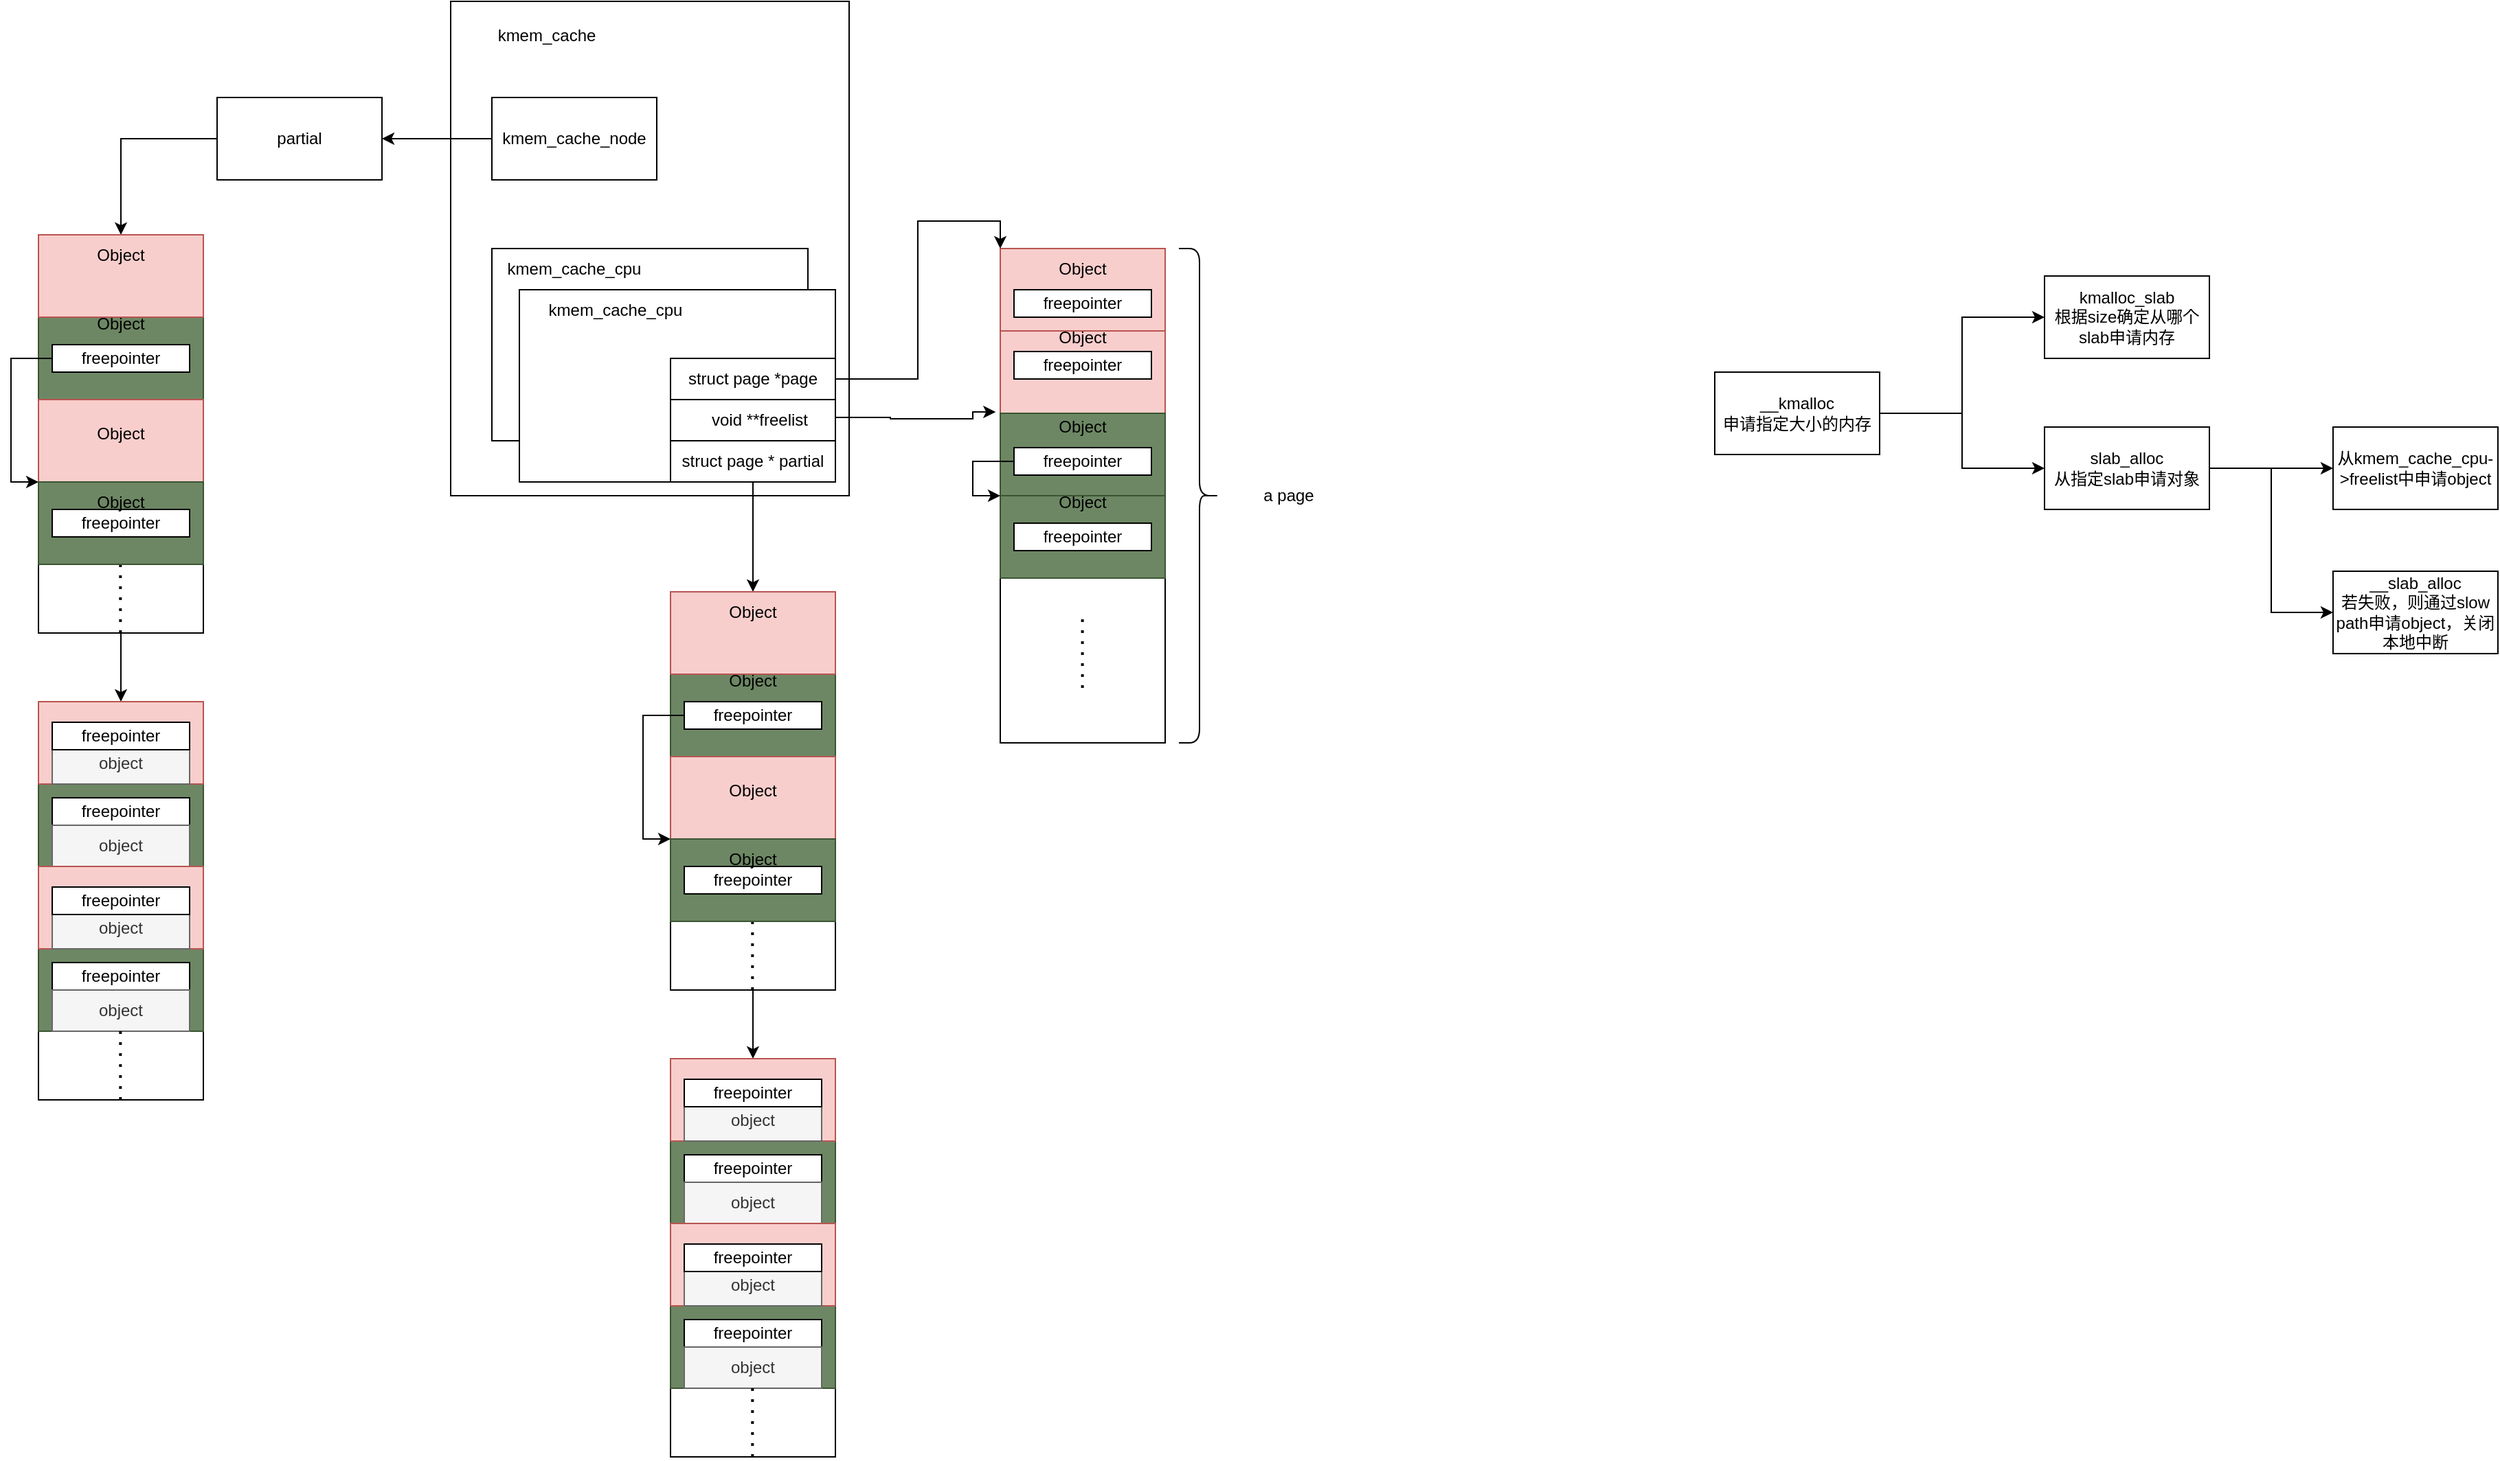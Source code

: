 <mxfile version="21.2.8" type="device">
  <diagram name="第 1 页" id="tX3Kw-8hxWoJnyAvWVm0">
    <mxGraphModel dx="1195" dy="697" grid="1" gridSize="10" guides="1" tooltips="1" connect="1" arrows="1" fold="1" page="1" pageScale="1" pageWidth="2339" pageHeight="3300" math="0" shadow="0">
      <root>
        <mxCell id="0" />
        <mxCell id="1" parent="0" />
        <mxCell id="5HV7a1OXDI3dRgfCxBMq-1" value="" style="rounded=0;whiteSpace=wrap;html=1;" vertex="1" parent="1">
          <mxGeometry x="550" y="270" width="290" height="360" as="geometry" />
        </mxCell>
        <mxCell id="5HV7a1OXDI3dRgfCxBMq-82" value="" style="rounded=0;whiteSpace=wrap;html=1;" vertex="1" parent="1">
          <mxGeometry x="580" y="450" width="230" height="140" as="geometry" />
        </mxCell>
        <mxCell id="5HV7a1OXDI3dRgfCxBMq-2" value="" style="rounded=0;whiteSpace=wrap;html=1;" vertex="1" parent="1">
          <mxGeometry x="600" y="480" width="230" height="140" as="geometry" />
        </mxCell>
        <mxCell id="5HV7a1OXDI3dRgfCxBMq-3" value="kmem_cache_cpu" style="text;html=1;strokeColor=none;fillColor=none;align=center;verticalAlign=middle;whiteSpace=wrap;rounded=0;" vertex="1" parent="1">
          <mxGeometry x="610" y="480" width="120" height="30" as="geometry" />
        </mxCell>
        <mxCell id="5HV7a1OXDI3dRgfCxBMq-5" value="" style="rounded=0;whiteSpace=wrap;html=1;" vertex="1" parent="1">
          <mxGeometry x="950" y="450" width="120" height="360" as="geometry" />
        </mxCell>
        <mxCell id="5HV7a1OXDI3dRgfCxBMq-6" value="" style="shape=curlyBracket;whiteSpace=wrap;html=1;rounded=1;flipH=1;labelPosition=right;verticalLabelPosition=middle;align=left;verticalAlign=middle;" vertex="1" parent="1">
          <mxGeometry x="1080" y="450" width="30" height="360" as="geometry" />
        </mxCell>
        <mxCell id="5HV7a1OXDI3dRgfCxBMq-7" value="a page" style="text;html=1;strokeColor=none;fillColor=none;align=center;verticalAlign=middle;whiteSpace=wrap;rounded=0;" vertex="1" parent="1">
          <mxGeometry x="1130" y="615" width="60" height="30" as="geometry" />
        </mxCell>
        <mxCell id="5HV7a1OXDI3dRgfCxBMq-8" value="" style="rounded=0;whiteSpace=wrap;html=1;fillColor=#f8cecc;strokeColor=#b85450;" vertex="1" parent="1">
          <mxGeometry x="950" y="450" width="120" height="60" as="geometry" />
        </mxCell>
        <mxCell id="5HV7a1OXDI3dRgfCxBMq-9" value="" style="rounded=0;whiteSpace=wrap;html=1;fillColor=#f8cecc;strokeColor=#b85450;" vertex="1" parent="1">
          <mxGeometry x="950" y="510" width="120" height="60" as="geometry" />
        </mxCell>
        <mxCell id="5HV7a1OXDI3dRgfCxBMq-10" value="" style="rounded=0;whiteSpace=wrap;html=1;fillColor=#6d8764;fontColor=#ffffff;strokeColor=#3A5431;" vertex="1" parent="1">
          <mxGeometry x="950" y="570" width="120" height="60" as="geometry" />
        </mxCell>
        <mxCell id="5HV7a1OXDI3dRgfCxBMq-14" value="" style="rounded=0;whiteSpace=wrap;html=1;fillColor=#6d8764;fontColor=#ffffff;strokeColor=#3A5431;" vertex="1" parent="1">
          <mxGeometry x="950" y="630" width="120" height="60" as="geometry" />
        </mxCell>
        <mxCell id="5HV7a1OXDI3dRgfCxBMq-16" value="" style="endArrow=none;dashed=1;html=1;dashPattern=1 3;strokeWidth=2;rounded=0;" edge="1" parent="1">
          <mxGeometry width="50" height="50" relative="1" as="geometry">
            <mxPoint x="1009.8" y="770" as="sourcePoint" />
            <mxPoint x="1009.8" y="720" as="targetPoint" />
          </mxGeometry>
        </mxCell>
        <mxCell id="5HV7a1OXDI3dRgfCxBMq-19" style="edgeStyle=orthogonalEdgeStyle;rounded=0;orthogonalLoop=1;jettySize=auto;html=1;entryX=0;entryY=0;entryDx=0;entryDy=0;" edge="1" parent="1" source="5HV7a1OXDI3dRgfCxBMq-17" target="5HV7a1OXDI3dRgfCxBMq-8">
          <mxGeometry relative="1" as="geometry" />
        </mxCell>
        <mxCell id="5HV7a1OXDI3dRgfCxBMq-17" value="" style="rounded=0;whiteSpace=wrap;html=1;" vertex="1" parent="1">
          <mxGeometry x="710" y="530" width="120" height="30" as="geometry" />
        </mxCell>
        <mxCell id="5HV7a1OXDI3dRgfCxBMq-18" value="struct page *page" style="text;html=1;strokeColor=none;fillColor=none;align=center;verticalAlign=middle;whiteSpace=wrap;rounded=0;" vertex="1" parent="1">
          <mxGeometry x="705" y="530" width="130" height="30" as="geometry" />
        </mxCell>
        <mxCell id="5HV7a1OXDI3dRgfCxBMq-22" style="edgeStyle=orthogonalEdgeStyle;rounded=0;orthogonalLoop=1;jettySize=auto;html=1;entryX=-0.028;entryY=0.017;entryDx=0;entryDy=0;entryPerimeter=0;" edge="1" parent="1">
          <mxGeometry relative="1" as="geometry">
            <mxPoint x="810" y="573.0" as="sourcePoint" />
            <mxPoint x="946.64" y="569.02" as="targetPoint" />
            <Array as="points">
              <mxPoint x="870" y="573" />
              <mxPoint x="870" y="574" />
              <mxPoint x="930" y="574" />
              <mxPoint x="930" y="569" />
            </Array>
          </mxGeometry>
        </mxCell>
        <mxCell id="5HV7a1OXDI3dRgfCxBMq-20" value="" style="rounded=0;whiteSpace=wrap;html=1;" vertex="1" parent="1">
          <mxGeometry x="710" y="560" width="120" height="30" as="geometry" />
        </mxCell>
        <mxCell id="5HV7a1OXDI3dRgfCxBMq-21" value="void **freelist" style="text;html=1;strokeColor=none;fillColor=none;align=center;verticalAlign=middle;whiteSpace=wrap;rounded=0;" vertex="1" parent="1">
          <mxGeometry x="730" y="560" width="90" height="30" as="geometry" />
        </mxCell>
        <mxCell id="5HV7a1OXDI3dRgfCxBMq-71" style="edgeStyle=orthogonalEdgeStyle;rounded=0;orthogonalLoop=1;jettySize=auto;html=1;" edge="1" parent="1">
          <mxGeometry relative="1" as="geometry">
            <mxPoint x="960" y="605.0" as="sourcePoint" />
            <mxPoint x="950" y="630" as="targetPoint" />
            <Array as="points">
              <mxPoint x="930" y="605" />
              <mxPoint x="930" y="630" />
            </Array>
          </mxGeometry>
        </mxCell>
        <mxCell id="5HV7a1OXDI3dRgfCxBMq-23" value="freepointer" style="rounded=0;whiteSpace=wrap;html=1;" vertex="1" parent="1">
          <mxGeometry x="960" y="595" width="100" height="20" as="geometry" />
        </mxCell>
        <mxCell id="5HV7a1OXDI3dRgfCxBMq-24" value="freepointer" style="rounded=0;whiteSpace=wrap;html=1;" vertex="1" parent="1">
          <mxGeometry x="960" y="525" width="100" height="20" as="geometry" />
        </mxCell>
        <mxCell id="5HV7a1OXDI3dRgfCxBMq-25" value="freepointer" style="rounded=0;whiteSpace=wrap;html=1;" vertex="1" parent="1">
          <mxGeometry x="960" y="480" width="100" height="20" as="geometry" />
        </mxCell>
        <mxCell id="5HV7a1OXDI3dRgfCxBMq-26" value="freepointer" style="rounded=0;whiteSpace=wrap;html=1;" vertex="1" parent="1">
          <mxGeometry x="960" y="650" width="100" height="20" as="geometry" />
        </mxCell>
        <mxCell id="5HV7a1OXDI3dRgfCxBMq-30" value="" style="rounded=0;whiteSpace=wrap;html=1;" vertex="1" parent="1">
          <mxGeometry x="710" y="590" width="120" height="30" as="geometry" />
        </mxCell>
        <mxCell id="5HV7a1OXDI3dRgfCxBMq-47" style="edgeStyle=orthogonalEdgeStyle;rounded=0;orthogonalLoop=1;jettySize=auto;html=1;entryX=0.5;entryY=0;entryDx=0;entryDy=0;" edge="1" parent="1" source="5HV7a1OXDI3dRgfCxBMq-31" target="5HV7a1OXDI3dRgfCxBMq-41">
          <mxGeometry relative="1" as="geometry" />
        </mxCell>
        <mxCell id="5HV7a1OXDI3dRgfCxBMq-31" value="struct page * partial" style="text;html=1;strokeColor=none;fillColor=none;align=center;verticalAlign=middle;whiteSpace=wrap;rounded=0;" vertex="1" parent="1">
          <mxGeometry x="705" y="590" width="130" height="30" as="geometry" />
        </mxCell>
        <mxCell id="5HV7a1OXDI3dRgfCxBMq-65" style="edgeStyle=orthogonalEdgeStyle;rounded=0;orthogonalLoop=1;jettySize=auto;html=1;" edge="1" parent="1" source="5HV7a1OXDI3dRgfCxBMq-32" target="5HV7a1OXDI3dRgfCxBMq-58">
          <mxGeometry relative="1" as="geometry" />
        </mxCell>
        <mxCell id="5HV7a1OXDI3dRgfCxBMq-32" value="" style="rounded=0;whiteSpace=wrap;html=1;" vertex="1" parent="1">
          <mxGeometry x="710" y="700" width="120" height="290" as="geometry" />
        </mxCell>
        <mxCell id="5HV7a1OXDI3dRgfCxBMq-33" value="" style="rounded=0;whiteSpace=wrap;html=1;fillColor=#6d8764;fontColor=#ffffff;strokeColor=#3A5431;" vertex="1" parent="1">
          <mxGeometry x="710" y="760" width="120" height="60" as="geometry" />
        </mxCell>
        <mxCell id="5HV7a1OXDI3dRgfCxBMq-37" value="" style="rounded=0;whiteSpace=wrap;html=1;fillColor=#6d8764;fontColor=#ffffff;strokeColor=#3A5431;" vertex="1" parent="1">
          <mxGeometry x="710" y="880" width="120" height="60" as="geometry" />
        </mxCell>
        <mxCell id="5HV7a1OXDI3dRgfCxBMq-38" value="object" style="text;html=1;strokeColor=#666666;fillColor=#f5f5f5;align=center;verticalAlign=middle;whiteSpace=wrap;rounded=0;fontColor=#333333;" vertex="1" parent="1">
          <mxGeometry x="740" y="910" width="60" height="30" as="geometry" />
        </mxCell>
        <mxCell id="5HV7a1OXDI3dRgfCxBMq-39" value="freepointer" style="rounded=0;whiteSpace=wrap;html=1;" vertex="1" parent="1">
          <mxGeometry x="720" y="890" width="100" height="20" as="geometry" />
        </mxCell>
        <mxCell id="5HV7a1OXDI3dRgfCxBMq-40" value="object" style="text;html=1;strokeColor=#666666;fillColor=#f5f5f5;align=center;verticalAlign=middle;whiteSpace=wrap;rounded=0;fontColor=#333333;" vertex="1" parent="1">
          <mxGeometry x="720" y="910" width="100" height="30" as="geometry" />
        </mxCell>
        <mxCell id="5HV7a1OXDI3dRgfCxBMq-41" value="" style="rounded=0;whiteSpace=wrap;html=1;fillColor=#f8cecc;strokeColor=#b85450;" vertex="1" parent="1">
          <mxGeometry x="710" y="700" width="120" height="60" as="geometry" />
        </mxCell>
        <mxCell id="5HV7a1OXDI3dRgfCxBMq-44" value="" style="rounded=0;whiteSpace=wrap;html=1;fillColor=#f8cecc;strokeColor=#b85450;" vertex="1" parent="1">
          <mxGeometry x="710" y="820" width="120" height="60" as="geometry" />
        </mxCell>
        <mxCell id="5HV7a1OXDI3dRgfCxBMq-48" value="" style="endArrow=none;dashed=1;html=1;dashPattern=1 3;strokeWidth=2;rounded=0;" edge="1" parent="1">
          <mxGeometry width="50" height="50" relative="1" as="geometry">
            <mxPoint x="769.66" y="990" as="sourcePoint" />
            <mxPoint x="769.66" y="940" as="targetPoint" />
          </mxGeometry>
        </mxCell>
        <mxCell id="5HV7a1OXDI3dRgfCxBMq-49" value="" style="rounded=0;whiteSpace=wrap;html=1;" vertex="1" parent="1">
          <mxGeometry x="710" y="1040" width="120" height="290" as="geometry" />
        </mxCell>
        <mxCell id="5HV7a1OXDI3dRgfCxBMq-50" value="" style="rounded=0;whiteSpace=wrap;html=1;fillColor=#6d8764;fontColor=#ffffff;strokeColor=#3A5431;" vertex="1" parent="1">
          <mxGeometry x="710" y="1100" width="120" height="60" as="geometry" />
        </mxCell>
        <mxCell id="5HV7a1OXDI3dRgfCxBMq-51" value="object" style="text;html=1;strokeColor=#666666;fillColor=#f5f5f5;align=center;verticalAlign=middle;whiteSpace=wrap;rounded=0;fontColor=#333333;" vertex="1" parent="1">
          <mxGeometry x="740" y="1130" width="60" height="30" as="geometry" />
        </mxCell>
        <mxCell id="5HV7a1OXDI3dRgfCxBMq-52" value="freepointer" style="rounded=0;whiteSpace=wrap;html=1;" vertex="1" parent="1">
          <mxGeometry x="720" y="1110" width="100" height="20" as="geometry" />
        </mxCell>
        <mxCell id="5HV7a1OXDI3dRgfCxBMq-53" value="object" style="text;html=1;strokeColor=#666666;fillColor=#f5f5f5;align=center;verticalAlign=middle;whiteSpace=wrap;rounded=0;fontColor=#333333;" vertex="1" parent="1">
          <mxGeometry x="720" y="1130" width="100" height="30" as="geometry" />
        </mxCell>
        <mxCell id="5HV7a1OXDI3dRgfCxBMq-54" value="" style="rounded=0;whiteSpace=wrap;html=1;fillColor=#6d8764;fontColor=#ffffff;strokeColor=#3A5431;" vertex="1" parent="1">
          <mxGeometry x="710" y="1220" width="120" height="60" as="geometry" />
        </mxCell>
        <mxCell id="5HV7a1OXDI3dRgfCxBMq-55" value="object" style="text;html=1;strokeColor=#666666;fillColor=#f5f5f5;align=center;verticalAlign=middle;whiteSpace=wrap;rounded=0;fontColor=#333333;" vertex="1" parent="1">
          <mxGeometry x="740" y="1250" width="60" height="30" as="geometry" />
        </mxCell>
        <mxCell id="5HV7a1OXDI3dRgfCxBMq-56" value="freepointer" style="rounded=0;whiteSpace=wrap;html=1;" vertex="1" parent="1">
          <mxGeometry x="720" y="1230" width="100" height="20" as="geometry" />
        </mxCell>
        <mxCell id="5HV7a1OXDI3dRgfCxBMq-57" value="object" style="text;html=1;strokeColor=#666666;fillColor=#f5f5f5;align=center;verticalAlign=middle;whiteSpace=wrap;rounded=0;fontColor=#333333;" vertex="1" parent="1">
          <mxGeometry x="720" y="1250" width="100" height="30" as="geometry" />
        </mxCell>
        <mxCell id="5HV7a1OXDI3dRgfCxBMq-58" value="" style="rounded=0;whiteSpace=wrap;html=1;fillColor=#f8cecc;strokeColor=#b85450;" vertex="1" parent="1">
          <mxGeometry x="710" y="1040" width="120" height="60" as="geometry" />
        </mxCell>
        <mxCell id="5HV7a1OXDI3dRgfCxBMq-59" value="object" style="text;html=1;strokeColor=#666666;fillColor=#f5f5f5;align=center;verticalAlign=middle;whiteSpace=wrap;rounded=0;fontColor=#333333;" vertex="1" parent="1">
          <mxGeometry x="720" y="1070" width="100" height="30" as="geometry" />
        </mxCell>
        <mxCell id="5HV7a1OXDI3dRgfCxBMq-60" value="freepointer" style="rounded=0;whiteSpace=wrap;html=1;" vertex="1" parent="1">
          <mxGeometry x="720" y="1055" width="100" height="20" as="geometry" />
        </mxCell>
        <mxCell id="5HV7a1OXDI3dRgfCxBMq-61" value="" style="rounded=0;whiteSpace=wrap;html=1;fillColor=#f8cecc;strokeColor=#b85450;" vertex="1" parent="1">
          <mxGeometry x="710" y="1160" width="120" height="60" as="geometry" />
        </mxCell>
        <mxCell id="5HV7a1OXDI3dRgfCxBMq-62" value="object" style="text;html=1;strokeColor=#666666;fillColor=#f5f5f5;align=center;verticalAlign=middle;whiteSpace=wrap;rounded=0;fontColor=#333333;" vertex="1" parent="1">
          <mxGeometry x="720" y="1190" width="100" height="30" as="geometry" />
        </mxCell>
        <mxCell id="5HV7a1OXDI3dRgfCxBMq-63" value="freepointer" style="rounded=0;whiteSpace=wrap;html=1;" vertex="1" parent="1">
          <mxGeometry x="720" y="1175" width="100" height="20" as="geometry" />
        </mxCell>
        <mxCell id="5HV7a1OXDI3dRgfCxBMq-64" value="" style="endArrow=none;dashed=1;html=1;dashPattern=1 3;strokeWidth=2;rounded=0;" edge="1" parent="1">
          <mxGeometry width="50" height="50" relative="1" as="geometry">
            <mxPoint x="769.66" y="1330" as="sourcePoint" />
            <mxPoint x="769.66" y="1280" as="targetPoint" />
          </mxGeometry>
        </mxCell>
        <mxCell id="5HV7a1OXDI3dRgfCxBMq-66" value="Object" style="text;html=1;strokeColor=none;fillColor=none;align=center;verticalAlign=middle;whiteSpace=wrap;rounded=0;" vertex="1" parent="1">
          <mxGeometry x="980" y="450" width="60" height="30" as="geometry" />
        </mxCell>
        <mxCell id="5HV7a1OXDI3dRgfCxBMq-68" value="Object" style="text;html=1;strokeColor=none;fillColor=none;align=center;verticalAlign=middle;whiteSpace=wrap;rounded=0;" vertex="1" parent="1">
          <mxGeometry x="980" y="500" width="60" height="30" as="geometry" />
        </mxCell>
        <mxCell id="5HV7a1OXDI3dRgfCxBMq-70" value="Object" style="text;html=1;strokeColor=none;fillColor=none;align=center;verticalAlign=middle;whiteSpace=wrap;rounded=0;" vertex="1" parent="1">
          <mxGeometry x="980" y="565" width="60" height="30" as="geometry" />
        </mxCell>
        <mxCell id="5HV7a1OXDI3dRgfCxBMq-72" value="Object" style="text;html=1;strokeColor=none;fillColor=none;align=center;verticalAlign=middle;whiteSpace=wrap;rounded=0;" vertex="1" parent="1">
          <mxGeometry x="980" y="620" width="60" height="30" as="geometry" />
        </mxCell>
        <mxCell id="5HV7a1OXDI3dRgfCxBMq-73" value="Object" style="text;html=1;strokeColor=none;fillColor=none;align=center;verticalAlign=middle;whiteSpace=wrap;rounded=0;" vertex="1" parent="1">
          <mxGeometry x="740" y="700" width="60" height="30" as="geometry" />
        </mxCell>
        <mxCell id="5HV7a1OXDI3dRgfCxBMq-74" value="Object" style="text;html=1;strokeColor=none;fillColor=none;align=center;verticalAlign=middle;whiteSpace=wrap;rounded=0;" vertex="1" parent="1">
          <mxGeometry x="740" y="750" width="60" height="30" as="geometry" />
        </mxCell>
        <mxCell id="5HV7a1OXDI3dRgfCxBMq-76" style="edgeStyle=orthogonalEdgeStyle;rounded=0;orthogonalLoop=1;jettySize=auto;html=1;entryX=0;entryY=1;entryDx=0;entryDy=0;" edge="1" parent="1" source="5HV7a1OXDI3dRgfCxBMq-75" target="5HV7a1OXDI3dRgfCxBMq-44">
          <mxGeometry relative="1" as="geometry">
            <Array as="points">
              <mxPoint x="690" y="790" />
              <mxPoint x="690" y="880" />
            </Array>
          </mxGeometry>
        </mxCell>
        <mxCell id="5HV7a1OXDI3dRgfCxBMq-75" value="freepointer" style="rounded=0;whiteSpace=wrap;html=1;" vertex="1" parent="1">
          <mxGeometry x="720" y="780" width="100" height="20" as="geometry" />
        </mxCell>
        <mxCell id="5HV7a1OXDI3dRgfCxBMq-77" value="Object" style="text;html=1;strokeColor=none;fillColor=none;align=center;verticalAlign=middle;whiteSpace=wrap;rounded=0;" vertex="1" parent="1">
          <mxGeometry x="740" y="830" width="60" height="30" as="geometry" />
        </mxCell>
        <mxCell id="5HV7a1OXDI3dRgfCxBMq-78" value="" style="rounded=0;whiteSpace=wrap;html=1;fillColor=#6d8764;fontColor=#ffffff;strokeColor=#3A5431;" vertex="1" parent="1">
          <mxGeometry x="710" y="880" width="120" height="60" as="geometry" />
        </mxCell>
        <mxCell id="5HV7a1OXDI3dRgfCxBMq-79" value="freepointer" style="rounded=0;whiteSpace=wrap;html=1;" vertex="1" parent="1">
          <mxGeometry x="720" y="900" width="100" height="20" as="geometry" />
        </mxCell>
        <mxCell id="5HV7a1OXDI3dRgfCxBMq-80" value="Object" style="text;html=1;strokeColor=none;fillColor=none;align=center;verticalAlign=middle;whiteSpace=wrap;rounded=0;" vertex="1" parent="1">
          <mxGeometry x="740" y="880" width="60" height="30" as="geometry" />
        </mxCell>
        <mxCell id="5HV7a1OXDI3dRgfCxBMq-81" value="kmem_cache" style="text;html=1;strokeColor=none;fillColor=none;align=center;verticalAlign=middle;whiteSpace=wrap;rounded=0;" vertex="1" parent="1">
          <mxGeometry x="570" y="280" width="100" height="30" as="geometry" />
        </mxCell>
        <mxCell id="5HV7a1OXDI3dRgfCxBMq-83" value="kmem_cache_cpu" style="text;html=1;strokeColor=none;fillColor=none;align=center;verticalAlign=middle;whiteSpace=wrap;rounded=0;" vertex="1" parent="1">
          <mxGeometry x="580" y="450" width="120" height="30" as="geometry" />
        </mxCell>
        <mxCell id="5HV7a1OXDI3dRgfCxBMq-87" style="edgeStyle=orthogonalEdgeStyle;rounded=0;orthogonalLoop=1;jettySize=auto;html=1;entryX=1;entryY=0.5;entryDx=0;entryDy=0;" edge="1" parent="1" source="5HV7a1OXDI3dRgfCxBMq-85" target="5HV7a1OXDI3dRgfCxBMq-86">
          <mxGeometry relative="1" as="geometry" />
        </mxCell>
        <mxCell id="5HV7a1OXDI3dRgfCxBMq-85" value="kmem_cache_node" style="rounded=0;whiteSpace=wrap;html=1;" vertex="1" parent="1">
          <mxGeometry x="580" y="340" width="120" height="60" as="geometry" />
        </mxCell>
        <mxCell id="5HV7a1OXDI3dRgfCxBMq-122" style="edgeStyle=orthogonalEdgeStyle;rounded=0;orthogonalLoop=1;jettySize=auto;html=1;entryX=0.5;entryY=0;entryDx=0;entryDy=0;" edge="1" parent="1" source="5HV7a1OXDI3dRgfCxBMq-86" target="5HV7a1OXDI3dRgfCxBMq-114">
          <mxGeometry relative="1" as="geometry" />
        </mxCell>
        <mxCell id="5HV7a1OXDI3dRgfCxBMq-86" value="partial" style="rounded=0;whiteSpace=wrap;html=1;" vertex="1" parent="1">
          <mxGeometry x="380" y="340" width="120" height="60" as="geometry" />
        </mxCell>
        <mxCell id="5HV7a1OXDI3dRgfCxBMq-88" style="edgeStyle=orthogonalEdgeStyle;rounded=0;orthogonalLoop=1;jettySize=auto;html=1;" edge="1" parent="1" source="5HV7a1OXDI3dRgfCxBMq-89" target="5HV7a1OXDI3dRgfCxBMq-107">
          <mxGeometry relative="1" as="geometry" />
        </mxCell>
        <mxCell id="5HV7a1OXDI3dRgfCxBMq-89" value="" style="rounded=0;whiteSpace=wrap;html=1;" vertex="1" parent="1">
          <mxGeometry x="250" y="440" width="120" height="290" as="geometry" />
        </mxCell>
        <mxCell id="5HV7a1OXDI3dRgfCxBMq-90" value="" style="rounded=0;whiteSpace=wrap;html=1;fillColor=#6d8764;fontColor=#ffffff;strokeColor=#3A5431;" vertex="1" parent="1">
          <mxGeometry x="250" y="500" width="120" height="60" as="geometry" />
        </mxCell>
        <mxCell id="5HV7a1OXDI3dRgfCxBMq-91" value="" style="rounded=0;whiteSpace=wrap;html=1;fillColor=#6d8764;fontColor=#ffffff;strokeColor=#3A5431;" vertex="1" parent="1">
          <mxGeometry x="250" y="620" width="120" height="60" as="geometry" />
        </mxCell>
        <mxCell id="5HV7a1OXDI3dRgfCxBMq-92" value="object" style="text;html=1;strokeColor=#666666;fillColor=#f5f5f5;align=center;verticalAlign=middle;whiteSpace=wrap;rounded=0;fontColor=#333333;" vertex="1" parent="1">
          <mxGeometry x="280" y="650" width="60" height="30" as="geometry" />
        </mxCell>
        <mxCell id="5HV7a1OXDI3dRgfCxBMq-93" value="freepointer" style="rounded=0;whiteSpace=wrap;html=1;" vertex="1" parent="1">
          <mxGeometry x="260" y="630" width="100" height="20" as="geometry" />
        </mxCell>
        <mxCell id="5HV7a1OXDI3dRgfCxBMq-94" value="object" style="text;html=1;strokeColor=#666666;fillColor=#f5f5f5;align=center;verticalAlign=middle;whiteSpace=wrap;rounded=0;fontColor=#333333;" vertex="1" parent="1">
          <mxGeometry x="260" y="650" width="100" height="30" as="geometry" />
        </mxCell>
        <mxCell id="5HV7a1OXDI3dRgfCxBMq-95" value="" style="rounded=0;whiteSpace=wrap;html=1;fillColor=#f8cecc;strokeColor=#b85450;" vertex="1" parent="1">
          <mxGeometry x="250" y="440" width="120" height="60" as="geometry" />
        </mxCell>
        <mxCell id="5HV7a1OXDI3dRgfCxBMq-96" value="" style="rounded=0;whiteSpace=wrap;html=1;fillColor=#f8cecc;strokeColor=#b85450;" vertex="1" parent="1">
          <mxGeometry x="250" y="560" width="120" height="60" as="geometry" />
        </mxCell>
        <mxCell id="5HV7a1OXDI3dRgfCxBMq-97" value="" style="endArrow=none;dashed=1;html=1;dashPattern=1 3;strokeWidth=2;rounded=0;" edge="1" parent="1">
          <mxGeometry width="50" height="50" relative="1" as="geometry">
            <mxPoint x="309.66" y="730" as="sourcePoint" />
            <mxPoint x="309.66" y="680" as="targetPoint" />
          </mxGeometry>
        </mxCell>
        <mxCell id="5HV7a1OXDI3dRgfCxBMq-98" value="" style="rounded=0;whiteSpace=wrap;html=1;" vertex="1" parent="1">
          <mxGeometry x="250" y="780" width="120" height="290" as="geometry" />
        </mxCell>
        <mxCell id="5HV7a1OXDI3dRgfCxBMq-99" value="" style="rounded=0;whiteSpace=wrap;html=1;fillColor=#6d8764;fontColor=#ffffff;strokeColor=#3A5431;" vertex="1" parent="1">
          <mxGeometry x="250" y="840" width="120" height="60" as="geometry" />
        </mxCell>
        <mxCell id="5HV7a1OXDI3dRgfCxBMq-100" value="object" style="text;html=1;strokeColor=#666666;fillColor=#f5f5f5;align=center;verticalAlign=middle;whiteSpace=wrap;rounded=0;fontColor=#333333;" vertex="1" parent="1">
          <mxGeometry x="280" y="870" width="60" height="30" as="geometry" />
        </mxCell>
        <mxCell id="5HV7a1OXDI3dRgfCxBMq-101" value="freepointer" style="rounded=0;whiteSpace=wrap;html=1;" vertex="1" parent="1">
          <mxGeometry x="260" y="850" width="100" height="20" as="geometry" />
        </mxCell>
        <mxCell id="5HV7a1OXDI3dRgfCxBMq-102" value="object" style="text;html=1;strokeColor=#666666;fillColor=#f5f5f5;align=center;verticalAlign=middle;whiteSpace=wrap;rounded=0;fontColor=#333333;" vertex="1" parent="1">
          <mxGeometry x="260" y="870" width="100" height="30" as="geometry" />
        </mxCell>
        <mxCell id="5HV7a1OXDI3dRgfCxBMq-103" value="" style="rounded=0;whiteSpace=wrap;html=1;fillColor=#6d8764;fontColor=#ffffff;strokeColor=#3A5431;" vertex="1" parent="1">
          <mxGeometry x="250" y="960" width="120" height="60" as="geometry" />
        </mxCell>
        <mxCell id="5HV7a1OXDI3dRgfCxBMq-104" value="object" style="text;html=1;strokeColor=#666666;fillColor=#f5f5f5;align=center;verticalAlign=middle;whiteSpace=wrap;rounded=0;fontColor=#333333;" vertex="1" parent="1">
          <mxGeometry x="280" y="990" width="60" height="30" as="geometry" />
        </mxCell>
        <mxCell id="5HV7a1OXDI3dRgfCxBMq-105" value="freepointer" style="rounded=0;whiteSpace=wrap;html=1;" vertex="1" parent="1">
          <mxGeometry x="260" y="970" width="100" height="20" as="geometry" />
        </mxCell>
        <mxCell id="5HV7a1OXDI3dRgfCxBMq-106" value="object" style="text;html=1;strokeColor=#666666;fillColor=#f5f5f5;align=center;verticalAlign=middle;whiteSpace=wrap;rounded=0;fontColor=#333333;" vertex="1" parent="1">
          <mxGeometry x="260" y="990" width="100" height="30" as="geometry" />
        </mxCell>
        <mxCell id="5HV7a1OXDI3dRgfCxBMq-107" value="" style="rounded=0;whiteSpace=wrap;html=1;fillColor=#f8cecc;strokeColor=#b85450;" vertex="1" parent="1">
          <mxGeometry x="250" y="780" width="120" height="60" as="geometry" />
        </mxCell>
        <mxCell id="5HV7a1OXDI3dRgfCxBMq-108" value="object" style="text;html=1;strokeColor=#666666;fillColor=#f5f5f5;align=center;verticalAlign=middle;whiteSpace=wrap;rounded=0;fontColor=#333333;" vertex="1" parent="1">
          <mxGeometry x="260" y="810" width="100" height="30" as="geometry" />
        </mxCell>
        <mxCell id="5HV7a1OXDI3dRgfCxBMq-109" value="freepointer" style="rounded=0;whiteSpace=wrap;html=1;" vertex="1" parent="1">
          <mxGeometry x="260" y="795" width="100" height="20" as="geometry" />
        </mxCell>
        <mxCell id="5HV7a1OXDI3dRgfCxBMq-110" value="" style="rounded=0;whiteSpace=wrap;html=1;fillColor=#f8cecc;strokeColor=#b85450;" vertex="1" parent="1">
          <mxGeometry x="250" y="900" width="120" height="60" as="geometry" />
        </mxCell>
        <mxCell id="5HV7a1OXDI3dRgfCxBMq-111" value="object" style="text;html=1;strokeColor=#666666;fillColor=#f5f5f5;align=center;verticalAlign=middle;whiteSpace=wrap;rounded=0;fontColor=#333333;" vertex="1" parent="1">
          <mxGeometry x="260" y="930" width="100" height="30" as="geometry" />
        </mxCell>
        <mxCell id="5HV7a1OXDI3dRgfCxBMq-112" value="freepointer" style="rounded=0;whiteSpace=wrap;html=1;" vertex="1" parent="1">
          <mxGeometry x="260" y="915" width="100" height="20" as="geometry" />
        </mxCell>
        <mxCell id="5HV7a1OXDI3dRgfCxBMq-113" value="" style="endArrow=none;dashed=1;html=1;dashPattern=1 3;strokeWidth=2;rounded=0;" edge="1" parent="1">
          <mxGeometry width="50" height="50" relative="1" as="geometry">
            <mxPoint x="309.66" y="1070" as="sourcePoint" />
            <mxPoint x="309.66" y="1020" as="targetPoint" />
          </mxGeometry>
        </mxCell>
        <mxCell id="5HV7a1OXDI3dRgfCxBMq-114" value="Object" style="text;html=1;strokeColor=none;fillColor=none;align=center;verticalAlign=middle;whiteSpace=wrap;rounded=0;" vertex="1" parent="1">
          <mxGeometry x="280" y="440" width="60" height="30" as="geometry" />
        </mxCell>
        <mxCell id="5HV7a1OXDI3dRgfCxBMq-115" value="Object" style="text;html=1;strokeColor=none;fillColor=none;align=center;verticalAlign=middle;whiteSpace=wrap;rounded=0;" vertex="1" parent="1">
          <mxGeometry x="280" y="490" width="60" height="30" as="geometry" />
        </mxCell>
        <mxCell id="5HV7a1OXDI3dRgfCxBMq-116" style="edgeStyle=orthogonalEdgeStyle;rounded=0;orthogonalLoop=1;jettySize=auto;html=1;entryX=0;entryY=1;entryDx=0;entryDy=0;" edge="1" parent="1" source="5HV7a1OXDI3dRgfCxBMq-117" target="5HV7a1OXDI3dRgfCxBMq-96">
          <mxGeometry relative="1" as="geometry">
            <Array as="points">
              <mxPoint x="230" y="530" />
              <mxPoint x="230" y="620" />
            </Array>
          </mxGeometry>
        </mxCell>
        <mxCell id="5HV7a1OXDI3dRgfCxBMq-117" value="freepointer" style="rounded=0;whiteSpace=wrap;html=1;" vertex="1" parent="1">
          <mxGeometry x="260" y="520" width="100" height="20" as="geometry" />
        </mxCell>
        <mxCell id="5HV7a1OXDI3dRgfCxBMq-118" value="Object" style="text;html=1;strokeColor=none;fillColor=none;align=center;verticalAlign=middle;whiteSpace=wrap;rounded=0;" vertex="1" parent="1">
          <mxGeometry x="280" y="570" width="60" height="30" as="geometry" />
        </mxCell>
        <mxCell id="5HV7a1OXDI3dRgfCxBMq-119" value="" style="rounded=0;whiteSpace=wrap;html=1;fillColor=#6d8764;fontColor=#ffffff;strokeColor=#3A5431;" vertex="1" parent="1">
          <mxGeometry x="250" y="620" width="120" height="60" as="geometry" />
        </mxCell>
        <mxCell id="5HV7a1OXDI3dRgfCxBMq-120" value="freepointer" style="rounded=0;whiteSpace=wrap;html=1;" vertex="1" parent="1">
          <mxGeometry x="260" y="640" width="100" height="20" as="geometry" />
        </mxCell>
        <mxCell id="5HV7a1OXDI3dRgfCxBMq-121" value="Object" style="text;html=1;strokeColor=none;fillColor=none;align=center;verticalAlign=middle;whiteSpace=wrap;rounded=0;" vertex="1" parent="1">
          <mxGeometry x="280" y="620" width="60" height="30" as="geometry" />
        </mxCell>
        <mxCell id="5HV7a1OXDI3dRgfCxBMq-125" style="edgeStyle=orthogonalEdgeStyle;rounded=0;orthogonalLoop=1;jettySize=auto;html=1;entryX=0;entryY=0.5;entryDx=0;entryDy=0;" edge="1" parent="1" source="5HV7a1OXDI3dRgfCxBMq-123" target="5HV7a1OXDI3dRgfCxBMq-124">
          <mxGeometry relative="1" as="geometry" />
        </mxCell>
        <mxCell id="5HV7a1OXDI3dRgfCxBMq-127" style="edgeStyle=orthogonalEdgeStyle;rounded=0;orthogonalLoop=1;jettySize=auto;html=1;entryX=0;entryY=0.5;entryDx=0;entryDy=0;" edge="1" parent="1" source="5HV7a1OXDI3dRgfCxBMq-123" target="5HV7a1OXDI3dRgfCxBMq-126">
          <mxGeometry relative="1" as="geometry" />
        </mxCell>
        <mxCell id="5HV7a1OXDI3dRgfCxBMq-123" value="__kmalloc&lt;br&gt;申请指定大小的内存" style="rounded=0;whiteSpace=wrap;html=1;" vertex="1" parent="1">
          <mxGeometry x="1470" y="540" width="120" height="60" as="geometry" />
        </mxCell>
        <mxCell id="5HV7a1OXDI3dRgfCxBMq-124" value="kmalloc_slab&lt;br&gt;根据size确定从哪个slab申请内存" style="rounded=0;whiteSpace=wrap;html=1;" vertex="1" parent="1">
          <mxGeometry x="1710" y="470" width="120" height="60" as="geometry" />
        </mxCell>
        <mxCell id="5HV7a1OXDI3dRgfCxBMq-129" style="edgeStyle=orthogonalEdgeStyle;rounded=0;orthogonalLoop=1;jettySize=auto;html=1;entryX=0;entryY=0.5;entryDx=0;entryDy=0;" edge="1" parent="1" source="5HV7a1OXDI3dRgfCxBMq-126" target="5HV7a1OXDI3dRgfCxBMq-128">
          <mxGeometry relative="1" as="geometry" />
        </mxCell>
        <mxCell id="5HV7a1OXDI3dRgfCxBMq-131" style="edgeStyle=orthogonalEdgeStyle;rounded=0;orthogonalLoop=1;jettySize=auto;html=1;entryX=0;entryY=0.5;entryDx=0;entryDy=0;" edge="1" parent="1" source="5HV7a1OXDI3dRgfCxBMq-126" target="5HV7a1OXDI3dRgfCxBMq-130">
          <mxGeometry relative="1" as="geometry" />
        </mxCell>
        <mxCell id="5HV7a1OXDI3dRgfCxBMq-126" value="slab_alloc&lt;br&gt;从指定slab申请对象" style="rounded=0;whiteSpace=wrap;html=1;" vertex="1" parent="1">
          <mxGeometry x="1710" y="580" width="120" height="60" as="geometry" />
        </mxCell>
        <mxCell id="5HV7a1OXDI3dRgfCxBMq-128" value="从kmem_cache_cpu-&amp;gt;freelist中申请object" style="rounded=0;whiteSpace=wrap;html=1;" vertex="1" parent="1">
          <mxGeometry x="1920" y="580" width="120" height="60" as="geometry" />
        </mxCell>
        <mxCell id="5HV7a1OXDI3dRgfCxBMq-130" value="__slab_alloc&lt;br&gt;若失败，则通过slow path申请object，关闭本地中断" style="rounded=0;whiteSpace=wrap;html=1;" vertex="1" parent="1">
          <mxGeometry x="1920" y="685" width="120" height="60" as="geometry" />
        </mxCell>
      </root>
    </mxGraphModel>
  </diagram>
</mxfile>

